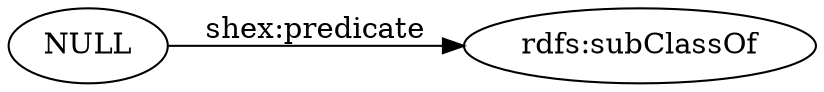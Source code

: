 digraph ar2dtool_diagram { 
rankdir=LR;
size="1000"
	"NULL" -> "rdfs:subClassOf" [ label = "shex:predicate" ];

}
